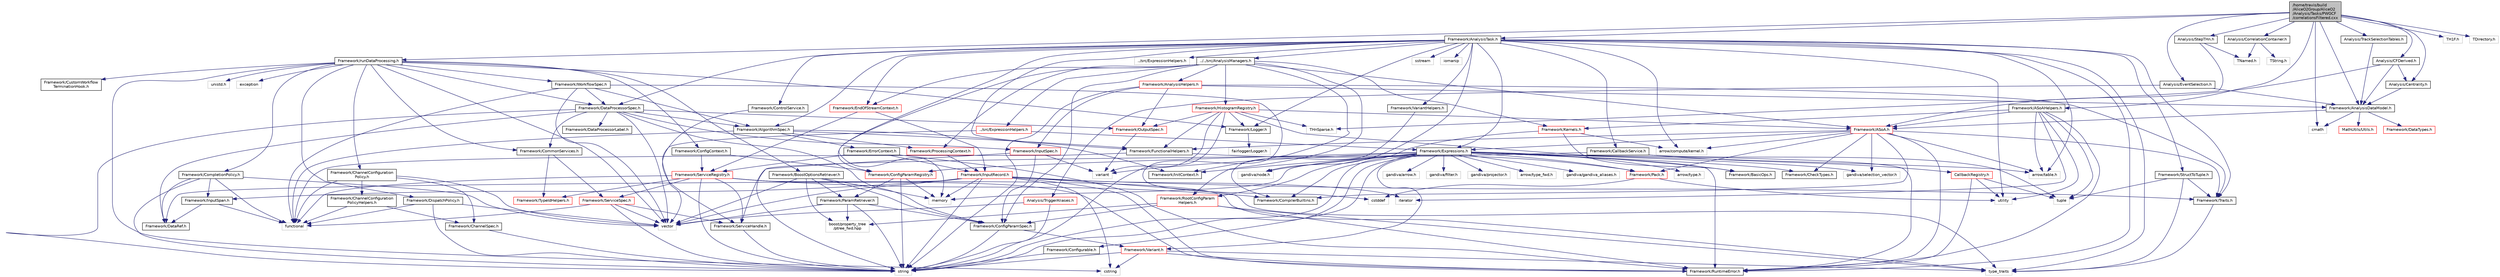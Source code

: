 digraph "/home/travis/build/AliceO2Group/AliceO2/Analysis/Tasks/PWGCF/correlationsFiltered.cxx"
{
 // INTERACTIVE_SVG=YES
  bgcolor="transparent";
  edge [fontname="Helvetica",fontsize="10",labelfontname="Helvetica",labelfontsize="10"];
  node [fontname="Helvetica",fontsize="10",shape=record];
  Node0 [label="/home/travis/build\l/AliceO2Group/AliceO2\l/Analysis/Tasks/PWGCF\l/correlationsFiltered.cxx",height=0.2,width=0.4,color="black", fillcolor="grey75", style="filled", fontcolor="black"];
  Node0 -> Node1 [color="midnightblue",fontsize="10",style="solid",fontname="Helvetica"];
  Node1 [label="Framework/runDataProcessing.h",height=0.2,width=0.4,color="black",URL="$db/dd0/runDataProcessing_8h.html"];
  Node1 -> Node2 [color="midnightblue",fontsize="10",style="solid",fontname="Helvetica"];
  Node2 [label="Framework/ChannelConfiguration\lPolicy.h",height=0.2,width=0.4,color="black",URL="$dd/d0f/ChannelConfigurationPolicy_8h.html"];
  Node2 -> Node3 [color="midnightblue",fontsize="10",style="solid",fontname="Helvetica"];
  Node3 [label="Framework/ChannelConfiguration\lPolicyHelpers.h",height=0.2,width=0.4,color="black",URL="$d6/d05/ChannelConfigurationPolicyHelpers_8h.html"];
  Node3 -> Node4 [color="midnightblue",fontsize="10",style="solid",fontname="Helvetica"];
  Node4 [label="Framework/ChannelSpec.h",height=0.2,width=0.4,color="black",URL="$d6/d72/ChannelSpec_8h.html"];
  Node4 -> Node5 [color="midnightblue",fontsize="10",style="solid",fontname="Helvetica"];
  Node5 [label="string",height=0.2,width=0.4,color="grey75"];
  Node3 -> Node6 [color="midnightblue",fontsize="10",style="solid",fontname="Helvetica"];
  Node6 [label="functional",height=0.2,width=0.4,color="grey75"];
  Node2 -> Node4 [color="midnightblue",fontsize="10",style="solid",fontname="Helvetica"];
  Node2 -> Node7 [color="midnightblue",fontsize="10",style="solid",fontname="Helvetica"];
  Node7 [label="vector",height=0.2,width=0.4,color="grey75"];
  Node2 -> Node6 [color="midnightblue",fontsize="10",style="solid",fontname="Helvetica"];
  Node1 -> Node8 [color="midnightblue",fontsize="10",style="solid",fontname="Helvetica"];
  Node8 [label="Framework/CompletionPolicy.h",height=0.2,width=0.4,color="black",URL="$df/dd6/CompletionPolicy_8h.html"];
  Node8 -> Node9 [color="midnightblue",fontsize="10",style="solid",fontname="Helvetica"];
  Node9 [label="Framework/DataRef.h",height=0.2,width=0.4,color="black",URL="$d5/dfb/DataRef_8h.html"];
  Node8 -> Node10 [color="midnightblue",fontsize="10",style="solid",fontname="Helvetica"];
  Node10 [label="Framework/InputSpan.h",height=0.2,width=0.4,color="black",URL="$da/d0f/InputSpan_8h.html"];
  Node10 -> Node9 [color="midnightblue",fontsize="10",style="solid",fontname="Helvetica"];
  Node10 -> Node6 [color="midnightblue",fontsize="10",style="solid",fontname="Helvetica"];
  Node8 -> Node6 [color="midnightblue",fontsize="10",style="solid",fontname="Helvetica"];
  Node8 -> Node5 [color="midnightblue",fontsize="10",style="solid",fontname="Helvetica"];
  Node8 -> Node7 [color="midnightblue",fontsize="10",style="solid",fontname="Helvetica"];
  Node1 -> Node11 [color="midnightblue",fontsize="10",style="solid",fontname="Helvetica"];
  Node11 [label="Framework/DispatchPolicy.h",height=0.2,width=0.4,color="black",URL="$da/de6/DispatchPolicy_8h.html"];
  Node11 -> Node6 [color="midnightblue",fontsize="10",style="solid",fontname="Helvetica"];
  Node11 -> Node5 [color="midnightblue",fontsize="10",style="solid",fontname="Helvetica"];
  Node11 -> Node7 [color="midnightblue",fontsize="10",style="solid",fontname="Helvetica"];
  Node1 -> Node12 [color="midnightblue",fontsize="10",style="solid",fontname="Helvetica"];
  Node12 [label="Framework/DataProcessorSpec.h",height=0.2,width=0.4,color="black",URL="$d0/df4/DataProcessorSpec_8h.html"];
  Node12 -> Node13 [color="midnightblue",fontsize="10",style="solid",fontname="Helvetica"];
  Node13 [label="Framework/AlgorithmSpec.h",height=0.2,width=0.4,color="black",URL="$d0/d14/AlgorithmSpec_8h.html"];
  Node13 -> Node14 [color="midnightblue",fontsize="10",style="solid",fontname="Helvetica"];
  Node14 [label="Framework/ProcessingContext.h",height=0.2,width=0.4,color="red",URL="$de/d6a/ProcessingContext_8h.html"];
  Node14 -> Node15 [color="midnightblue",fontsize="10",style="solid",fontname="Helvetica"];
  Node15 [label="Framework/InputRecord.h",height=0.2,width=0.4,color="red",URL="$d6/d5c/InputRecord_8h.html"];
  Node15 -> Node9 [color="midnightblue",fontsize="10",style="solid",fontname="Helvetica"];
  Node15 -> Node10 [color="midnightblue",fontsize="10",style="solid",fontname="Helvetica"];
  Node15 -> Node34 [color="midnightblue",fontsize="10",style="solid",fontname="Helvetica"];
  Node34 [label="Framework/Traits.h",height=0.2,width=0.4,color="black",URL="$db/d31/Traits_8h.html"];
  Node34 -> Node33 [color="midnightblue",fontsize="10",style="solid",fontname="Helvetica"];
  Node33 [label="type_traits",height=0.2,width=0.4,color="grey75"];
  Node15 -> Node20 [color="midnightblue",fontsize="10",style="solid",fontname="Helvetica"];
  Node20 [label="Framework/RuntimeError.h",height=0.2,width=0.4,color="black",URL="$d1/d76/RuntimeError_8h.html"];
  Node15 -> Node97 [color="midnightblue",fontsize="10",style="solid",fontname="Helvetica"];
  Node97 [label="iterator",height=0.2,width=0.4,color="grey75"];
  Node15 -> Node5 [color="midnightblue",fontsize="10",style="solid",fontname="Helvetica"];
  Node15 -> Node7 [color="midnightblue",fontsize="10",style="solid",fontname="Helvetica"];
  Node15 -> Node57 [color="midnightblue",fontsize="10",style="solid",fontname="Helvetica"];
  Node57 [label="cstring",height=0.2,width=0.4,color="grey75"];
  Node15 -> Node27 [color="midnightblue",fontsize="10",style="solid",fontname="Helvetica"];
  Node27 [label="memory",height=0.2,width=0.4,color="grey75"];
  Node15 -> Node33 [color="midnightblue",fontsize="10",style="solid",fontname="Helvetica"];
  Node13 -> Node121 [color="midnightblue",fontsize="10",style="solid",fontname="Helvetica"];
  Node121 [label="Framework/ErrorContext.h",height=0.2,width=0.4,color="black",URL="$d7/dad/ErrorContext_8h.html"];
  Node121 -> Node15 [color="midnightblue",fontsize="10",style="solid",fontname="Helvetica"];
  Node121 -> Node110 [color="midnightblue",fontsize="10",style="solid",fontname="Helvetica"];
  Node110 [label="Framework/ServiceRegistry.h",height=0.2,width=0.4,color="red",URL="$d8/d17/ServiceRegistry_8h.html"];
  Node110 -> Node111 [color="midnightblue",fontsize="10",style="solid",fontname="Helvetica"];
  Node111 [label="Framework/ServiceHandle.h",height=0.2,width=0.4,color="black",URL="$d3/d28/ServiceHandle_8h.html"];
  Node111 -> Node5 [color="midnightblue",fontsize="10",style="solid",fontname="Helvetica"];
  Node110 -> Node112 [color="midnightblue",fontsize="10",style="solid",fontname="Helvetica"];
  Node112 [label="Framework/ServiceSpec.h",height=0.2,width=0.4,color="red",URL="$d4/d61/ServiceSpec_8h.html"];
  Node112 -> Node111 [color="midnightblue",fontsize="10",style="solid",fontname="Helvetica"];
  Node112 -> Node6 [color="midnightblue",fontsize="10",style="solid",fontname="Helvetica"];
  Node112 -> Node5 [color="midnightblue",fontsize="10",style="solid",fontname="Helvetica"];
  Node112 -> Node7 [color="midnightblue",fontsize="10",style="solid",fontname="Helvetica"];
  Node110 -> Node119 [color="midnightblue",fontsize="10",style="solid",fontname="Helvetica"];
  Node119 [label="Framework/CompilerBuiltins.h",height=0.2,width=0.4,color="black",URL="$d9/de8/CompilerBuiltins_8h.html"];
  Node110 -> Node115 [color="midnightblue",fontsize="10",style="solid",fontname="Helvetica"];
  Node115 [label="Framework/TypeIdHelpers.h",height=0.2,width=0.4,color="red",URL="$d2/d9a/TypeIdHelpers_8h.html"];
  Node110 -> Node20 [color="midnightblue",fontsize="10",style="solid",fontname="Helvetica"];
  Node110 -> Node6 [color="midnightblue",fontsize="10",style="solid",fontname="Helvetica"];
  Node110 -> Node5 [color="midnightblue",fontsize="10",style="solid",fontname="Helvetica"];
  Node110 -> Node33 [color="midnightblue",fontsize="10",style="solid",fontname="Helvetica"];
  Node121 -> Node20 [color="midnightblue",fontsize="10",style="solid",fontname="Helvetica"];
  Node13 -> Node122 [color="midnightblue",fontsize="10",style="solid",fontname="Helvetica"];
  Node122 [label="Framework/InitContext.h",height=0.2,width=0.4,color="black",URL="$d4/d2b/InitContext_8h.html"];
  Node13 -> Node123 [color="midnightblue",fontsize="10",style="solid",fontname="Helvetica"];
  Node123 [label="Framework/FunctionalHelpers.h",height=0.2,width=0.4,color="black",URL="$de/d9b/FunctionalHelpers_8h.html"];
  Node123 -> Node124 [color="midnightblue",fontsize="10",style="solid",fontname="Helvetica"];
  Node124 [label="Framework/Pack.h",height=0.2,width=0.4,color="red",URL="$dd/dce/Pack_8h.html"];
  Node124 -> Node95 [color="midnightblue",fontsize="10",style="solid",fontname="Helvetica"];
  Node95 [label="cstddef",height=0.2,width=0.4,color="grey75"];
  Node124 -> Node39 [color="midnightblue",fontsize="10",style="solid",fontname="Helvetica"];
  Node39 [label="utility",height=0.2,width=0.4,color="grey75"];
  Node123 -> Node6 [color="midnightblue",fontsize="10",style="solid",fontname="Helvetica"];
  Node13 -> Node6 [color="midnightblue",fontsize="10",style="solid",fontname="Helvetica"];
  Node12 -> Node83 [color="midnightblue",fontsize="10",style="solid",fontname="Helvetica"];
  Node83 [label="Framework/ConfigParamSpec.h",height=0.2,width=0.4,color="black",URL="$d0/d1c/ConfigParamSpec_8h.html"];
  Node83 -> Node84 [color="midnightblue",fontsize="10",style="solid",fontname="Helvetica"];
  Node84 [label="Framework/Variant.h",height=0.2,width=0.4,color="red",URL="$de/d56/Variant_8h.html"];
  Node84 -> Node20 [color="midnightblue",fontsize="10",style="solid",fontname="Helvetica"];
  Node84 -> Node33 [color="midnightblue",fontsize="10",style="solid",fontname="Helvetica"];
  Node84 -> Node57 [color="midnightblue",fontsize="10",style="solid",fontname="Helvetica"];
  Node84 -> Node5 [color="midnightblue",fontsize="10",style="solid",fontname="Helvetica"];
  Node83 -> Node5 [color="midnightblue",fontsize="10",style="solid",fontname="Helvetica"];
  Node12 -> Node125 [color="midnightblue",fontsize="10",style="solid",fontname="Helvetica"];
  Node125 [label="Framework/DataProcessorLabel.h",height=0.2,width=0.4,color="black",URL="$d1/df2/DataProcessorLabel_8h.html"];
  Node12 -> Node9 [color="midnightblue",fontsize="10",style="solid",fontname="Helvetica"];
  Node12 -> Node65 [color="midnightblue",fontsize="10",style="solid",fontname="Helvetica"];
  Node65 [label="Framework/InputSpec.h",height=0.2,width=0.4,color="red",URL="$d5/d3f/InputSpec_8h.html"];
  Node65 -> Node83 [color="midnightblue",fontsize="10",style="solid",fontname="Helvetica"];
  Node65 -> Node5 [color="midnightblue",fontsize="10",style="solid",fontname="Helvetica"];
  Node65 -> Node64 [color="midnightblue",fontsize="10",style="solid",fontname="Helvetica"];
  Node64 [label="variant",height=0.2,width=0.4,color="grey75"];
  Node12 -> Node53 [color="midnightblue",fontsize="10",style="solid",fontname="Helvetica"];
  Node53 [label="Framework/OutputSpec.h",height=0.2,width=0.4,color="red",URL="$db/d2d/OutputSpec_8h.html"];
  Node53 -> Node64 [color="midnightblue",fontsize="10",style="solid",fontname="Helvetica"];
  Node12 -> Node126 [color="midnightblue",fontsize="10",style="solid",fontname="Helvetica"];
  Node126 [label="Framework/CommonServices.h",height=0.2,width=0.4,color="black",URL="$d8/d02/CommonServices_8h.html"];
  Node126 -> Node112 [color="midnightblue",fontsize="10",style="solid",fontname="Helvetica"];
  Node126 -> Node115 [color="midnightblue",fontsize="10",style="solid",fontname="Helvetica"];
  Node12 -> Node5 [color="midnightblue",fontsize="10",style="solid",fontname="Helvetica"];
  Node12 -> Node7 [color="midnightblue",fontsize="10",style="solid",fontname="Helvetica"];
  Node1 -> Node127 [color="midnightblue",fontsize="10",style="solid",fontname="Helvetica"];
  Node127 [label="Framework/WorkflowSpec.h",height=0.2,width=0.4,color="black",URL="$df/da1/WorkflowSpec_8h.html"];
  Node127 -> Node12 [color="midnightblue",fontsize="10",style="solid",fontname="Helvetica"];
  Node127 -> Node13 [color="midnightblue",fontsize="10",style="solid",fontname="Helvetica"];
  Node127 -> Node7 [color="midnightblue",fontsize="10",style="solid",fontname="Helvetica"];
  Node127 -> Node6 [color="midnightblue",fontsize="10",style="solid",fontname="Helvetica"];
  Node127 -> Node95 [color="midnightblue",fontsize="10",style="solid",fontname="Helvetica"];
  Node1 -> Node128 [color="midnightblue",fontsize="10",style="solid",fontname="Helvetica"];
  Node128 [label="Framework/ConfigContext.h",height=0.2,width=0.4,color="black",URL="$d7/d2e/ConfigContext_8h.html"];
  Node128 -> Node129 [color="midnightblue",fontsize="10",style="solid",fontname="Helvetica"];
  Node129 [label="Framework/ConfigParamRegistry.h",height=0.2,width=0.4,color="red",URL="$de/dc6/ConfigParamRegistry_8h.html"];
  Node129 -> Node130 [color="midnightblue",fontsize="10",style="solid",fontname="Helvetica"];
  Node130 [label="Framework/ParamRetriever.h",height=0.2,width=0.4,color="black",URL="$df/d72/ParamRetriever_8h.html"];
  Node130 -> Node83 [color="midnightblue",fontsize="10",style="solid",fontname="Helvetica"];
  Node130 -> Node131 [color="midnightblue",fontsize="10",style="solid",fontname="Helvetica"];
  Node131 [label="boost/property_tree\l/ptree_fwd.hpp",height=0.2,width=0.4,color="grey75"];
  Node130 -> Node5 [color="midnightblue",fontsize="10",style="solid",fontname="Helvetica"];
  Node130 -> Node7 [color="midnightblue",fontsize="10",style="solid",fontname="Helvetica"];
  Node129 -> Node27 [color="midnightblue",fontsize="10",style="solid",fontname="Helvetica"];
  Node129 -> Node5 [color="midnightblue",fontsize="10",style="solid",fontname="Helvetica"];
  Node128 -> Node110 [color="midnightblue",fontsize="10",style="solid",fontname="Helvetica"];
  Node1 -> Node134 [color="midnightblue",fontsize="10",style="solid",fontname="Helvetica"];
  Node134 [label="Framework/BoostOptionsRetriever.h",height=0.2,width=0.4,color="black",URL="$d3/d7e/BoostOptionsRetriever_8h.html"];
  Node134 -> Node83 [color="midnightblue",fontsize="10",style="solid",fontname="Helvetica"];
  Node134 -> Node130 [color="midnightblue",fontsize="10",style="solid",fontname="Helvetica"];
  Node134 -> Node131 [color="midnightblue",fontsize="10",style="solid",fontname="Helvetica"];
  Node134 -> Node27 [color="midnightblue",fontsize="10",style="solid",fontname="Helvetica"];
  Node134 -> Node7 [color="midnightblue",fontsize="10",style="solid",fontname="Helvetica"];
  Node1 -> Node135 [color="midnightblue",fontsize="10",style="solid",fontname="Helvetica"];
  Node135 [label="Framework/CustomWorkflow\lTerminationHook.h",height=0.2,width=0.4,color="black",URL="$da/def/CustomWorkflowTerminationHook_8h.html"];
  Node1 -> Node126 [color="midnightblue",fontsize="10",style="solid",fontname="Helvetica"];
  Node1 -> Node136 [color="midnightblue",fontsize="10",style="solid",fontname="Helvetica"];
  Node136 [label="Framework/Logger.h",height=0.2,width=0.4,color="black",URL="$dd/da4/Logger_8h.html"];
  Node136 -> Node137 [color="midnightblue",fontsize="10",style="solid",fontname="Helvetica"];
  Node137 [label="fairlogger/Logger.h",height=0.2,width=0.4,color="grey75"];
  Node1 -> Node138 [color="midnightblue",fontsize="10",style="solid",fontname="Helvetica"];
  Node138 [label="unistd.h",height=0.2,width=0.4,color="grey75"];
  Node1 -> Node7 [color="midnightblue",fontsize="10",style="solid",fontname="Helvetica"];
  Node1 -> Node57 [color="midnightblue",fontsize="10",style="solid",fontname="Helvetica"];
  Node1 -> Node139 [color="midnightblue",fontsize="10",style="solid",fontname="Helvetica"];
  Node139 [label="exception",height=0.2,width=0.4,color="grey75"];
  Node0 -> Node140 [color="midnightblue",fontsize="10",style="solid",fontname="Helvetica"];
  Node140 [label="Framework/AnalysisTask.h",height=0.2,width=0.4,color="black",URL="$d6/d57/AnalysisTask_8h.html"];
  Node140 -> Node141 [color="midnightblue",fontsize="10",style="solid",fontname="Helvetica"];
  Node141 [label="../../src/AnalysisManagers.h",height=0.2,width=0.4,color="black",URL="$df/db8/AnalysisManagers_8h.html"];
  Node141 -> Node142 [color="midnightblue",fontsize="10",style="solid",fontname="Helvetica"];
  Node142 [label="Framework/AnalysisHelpers.h",height=0.2,width=0.4,color="red",URL="$db/d34/AnalysisHelpers_8h.html"];
  Node142 -> Node34 [color="midnightblue",fontsize="10",style="solid",fontname="Helvetica"];
  Node142 -> Node171 [color="midnightblue",fontsize="10",style="solid",fontname="Helvetica"];
  Node171 [label="Framework/AnalysisDataModel.h",height=0.2,width=0.4,color="black",URL="$d2/d8c/AnalysisDataModel_8h.html"];
  Node171 -> Node144 [color="midnightblue",fontsize="10",style="solid",fontname="Helvetica"];
  Node144 [label="Framework/ASoA.h",height=0.2,width=0.4,color="red",URL="$de/d33/ASoA_8h.html"];
  Node144 -> Node124 [color="midnightblue",fontsize="10",style="solid",fontname="Helvetica"];
  Node144 -> Node91 [color="midnightblue",fontsize="10",style="solid",fontname="Helvetica"];
  Node91 [label="Framework/CheckTypes.h",height=0.2,width=0.4,color="black",URL="$d1/d00/CheckTypes_8h.html"];
  Node144 -> Node123 [color="midnightblue",fontsize="10",style="solid",fontname="Helvetica"];
  Node144 -> Node119 [color="midnightblue",fontsize="10",style="solid",fontname="Helvetica"];
  Node144 -> Node34 [color="midnightblue",fontsize="10",style="solid",fontname="Helvetica"];
  Node144 -> Node145 [color="midnightblue",fontsize="10",style="solid",fontname="Helvetica"];
  Node145 [label="Framework/Expressions.h",height=0.2,width=0.4,color="black",URL="$d0/d91/Expressions_8h.html"];
  Node145 -> Node146 [color="midnightblue",fontsize="10",style="solid",fontname="Helvetica"];
  Node146 [label="Framework/BasicOps.h",height=0.2,width=0.4,color="black",URL="$dd/dc2/BasicOps_8h.html"];
  Node145 -> Node119 [color="midnightblue",fontsize="10",style="solid",fontname="Helvetica"];
  Node145 -> Node124 [color="midnightblue",fontsize="10",style="solid",fontname="Helvetica"];
  Node145 -> Node91 [color="midnightblue",fontsize="10",style="solid",fontname="Helvetica"];
  Node145 -> Node147 [color="midnightblue",fontsize="10",style="solid",fontname="Helvetica"];
  Node147 [label="Framework/Configurable.h",height=0.2,width=0.4,color="black",URL="$d9/dff/Configurable_8h.html"];
  Node147 -> Node5 [color="midnightblue",fontsize="10",style="solid",fontname="Helvetica"];
  Node145 -> Node84 [color="midnightblue",fontsize="10",style="solid",fontname="Helvetica"];
  Node145 -> Node122 [color="midnightblue",fontsize="10",style="solid",fontname="Helvetica"];
  Node145 -> Node129 [color="midnightblue",fontsize="10",style="solid",fontname="Helvetica"];
  Node145 -> Node148 [color="midnightblue",fontsize="10",style="solid",fontname="Helvetica"];
  Node148 [label="Framework/RootConfigParam\lHelpers.h",height=0.2,width=0.4,color="red",URL="$da/d88/RootConfigParamHelpers_8h.html"];
  Node148 -> Node83 [color="midnightblue",fontsize="10",style="solid",fontname="Helvetica"];
  Node148 -> Node20 [color="midnightblue",fontsize="10",style="solid",fontname="Helvetica"];
  Node148 -> Node131 [color="midnightblue",fontsize="10",style="solid",fontname="Helvetica"];
  Node148 -> Node33 [color="midnightblue",fontsize="10",style="solid",fontname="Helvetica"];
  Node145 -> Node20 [color="midnightblue",fontsize="10",style="solid",fontname="Helvetica"];
  Node145 -> Node149 [color="midnightblue",fontsize="10",style="solid",fontname="Helvetica"];
  Node149 [label="arrow/type_fwd.h",height=0.2,width=0.4,color="grey75"];
  Node145 -> Node150 [color="midnightblue",fontsize="10",style="solid",fontname="Helvetica"];
  Node150 [label="gandiva/gandiva_aliases.h",height=0.2,width=0.4,color="grey75"];
  Node145 -> Node151 [color="midnightblue",fontsize="10",style="solid",fontname="Helvetica"];
  Node151 [label="arrow/type.h",height=0.2,width=0.4,color="grey75"];
  Node145 -> Node152 [color="midnightblue",fontsize="10",style="solid",fontname="Helvetica"];
  Node152 [label="gandiva/arrow.h",height=0.2,width=0.4,color="grey75"];
  Node145 -> Node153 [color="midnightblue",fontsize="10",style="solid",fontname="Helvetica"];
  Node153 [label="arrow/table.h",height=0.2,width=0.4,color="grey75"];
  Node145 -> Node154 [color="midnightblue",fontsize="10",style="solid",fontname="Helvetica"];
  Node154 [label="gandiva/selection_vector.h",height=0.2,width=0.4,color="grey75"];
  Node145 -> Node155 [color="midnightblue",fontsize="10",style="solid",fontname="Helvetica"];
  Node155 [label="gandiva/node.h",height=0.2,width=0.4,color="grey75"];
  Node145 -> Node156 [color="midnightblue",fontsize="10",style="solid",fontname="Helvetica"];
  Node156 [label="gandiva/filter.h",height=0.2,width=0.4,color="grey75"];
  Node145 -> Node157 [color="midnightblue",fontsize="10",style="solid",fontname="Helvetica"];
  Node157 [label="gandiva/projector.h",height=0.2,width=0.4,color="grey75"];
  Node145 -> Node64 [color="midnightblue",fontsize="10",style="solid",fontname="Helvetica"];
  Node145 -> Node5 [color="midnightblue",fontsize="10",style="solid",fontname="Helvetica"];
  Node145 -> Node27 [color="midnightblue",fontsize="10",style="solid",fontname="Helvetica"];
  Node144 -> Node20 [color="midnightblue",fontsize="10",style="solid",fontname="Helvetica"];
  Node144 -> Node153 [color="midnightblue",fontsize="10",style="solid",fontname="Helvetica"];
  Node144 -> Node161 [color="midnightblue",fontsize="10",style="solid",fontname="Helvetica"];
  Node161 [label="arrow/compute/kernel.h",height=0.2,width=0.4,color="grey75"];
  Node144 -> Node154 [color="midnightblue",fontsize="10",style="solid",fontname="Helvetica"];
  Node171 -> Node172 [color="midnightblue",fontsize="10",style="solid",fontname="Helvetica"];
  Node172 [label="MathUtils/Utils.h",height=0.2,width=0.4,color="red",URL="$d9/d52/Common_2MathUtils_2include_2MathUtils_2Utils_8h.html"];
  Node171 -> Node176 [color="midnightblue",fontsize="10",style="solid",fontname="Helvetica"];
  Node176 [label="cmath",height=0.2,width=0.4,color="grey75"];
  Node171 -> Node182 [color="midnightblue",fontsize="10",style="solid",fontname="Helvetica"];
  Node182 [label="Framework/DataTypes.h",height=0.2,width=0.4,color="red",URL="$d2/d12/DataTypes_8h.html"];
  Node142 -> Node53 [color="midnightblue",fontsize="10",style="solid",fontname="Helvetica"];
  Node142 -> Node65 [color="midnightblue",fontsize="10",style="solid",fontname="Helvetica"];
  Node142 -> Node5 [color="midnightblue",fontsize="10",style="solid",fontname="Helvetica"];
  Node141 -> Node185 [color="midnightblue",fontsize="10",style="solid",fontname="Helvetica"];
  Node185 [label="Framework/Kernels.h",height=0.2,width=0.4,color="red",URL="$d0/d92/Kernels_8h.html"];
  Node185 -> Node146 [color="midnightblue",fontsize="10",style="solid",fontname="Helvetica"];
  Node185 -> Node161 [color="midnightblue",fontsize="10",style="solid",fontname="Helvetica"];
  Node185 -> Node5 [color="midnightblue",fontsize="10",style="solid",fontname="Helvetica"];
  Node141 -> Node144 [color="midnightblue",fontsize="10",style="solid",fontname="Helvetica"];
  Node141 -> Node14 [color="midnightblue",fontsize="10",style="solid",fontname="Helvetica"];
  Node141 -> Node187 [color="midnightblue",fontsize="10",style="solid",fontname="Helvetica"];
  Node187 [label="Framework/EndOfStreamContext.h",height=0.2,width=0.4,color="red",URL="$d0/d77/EndOfStreamContext_8h.html"];
  Node187 -> Node15 [color="midnightblue",fontsize="10",style="solid",fontname="Helvetica"];
  Node187 -> Node110 [color="midnightblue",fontsize="10",style="solid",fontname="Helvetica"];
  Node141 -> Node188 [color="midnightblue",fontsize="10",style="solid",fontname="Helvetica"];
  Node188 [label="Framework/HistogramRegistry.h",height=0.2,width=0.4,color="red",URL="$da/dd6/HistogramRegistry_8h.html"];
  Node188 -> Node144 [color="midnightblue",fontsize="10",style="solid",fontname="Helvetica"];
  Node188 -> Node123 [color="midnightblue",fontsize="10",style="solid",fontname="Helvetica"];
  Node188 -> Node136 [color="midnightblue",fontsize="10",style="solid",fontname="Helvetica"];
  Node188 -> Node53 [color="midnightblue",fontsize="10",style="solid",fontname="Helvetica"];
  Node188 -> Node20 [color="midnightblue",fontsize="10",style="solid",fontname="Helvetica"];
  Node188 -> Node193 [color="midnightblue",fontsize="10",style="solid",fontname="Helvetica"];
  Node193 [label="THnSparse.h",height=0.2,width=0.4,color="grey75"];
  Node188 -> Node5 [color="midnightblue",fontsize="10",style="solid",fontname="Helvetica"];
  Node188 -> Node64 [color="midnightblue",fontsize="10",style="solid",fontname="Helvetica"];
  Node141 -> Node83 [color="midnightblue",fontsize="10",style="solid",fontname="Helvetica"];
  Node141 -> Node129 [color="midnightblue",fontsize="10",style="solid",fontname="Helvetica"];
  Node141 -> Node122 [color="midnightblue",fontsize="10",style="solid",fontname="Helvetica"];
  Node141 -> Node148 [color="midnightblue",fontsize="10",style="solid",fontname="Helvetica"];
  Node141 -> Node198 [color="midnightblue",fontsize="10",style="solid",fontname="Helvetica"];
  Node198 [label="../src/ExpressionHelpers.h",height=0.2,width=0.4,color="red",URL="$d1/d83/ExpressionHelpers_8h.html"];
  Node198 -> Node145 [color="midnightblue",fontsize="10",style="solid",fontname="Helvetica"];
  Node198 -> Node7 [color="midnightblue",fontsize="10",style="solid",fontname="Helvetica"];
  Node140 -> Node13 [color="midnightblue",fontsize="10",style="solid",fontname="Helvetica"];
  Node140 -> Node200 [color="midnightblue",fontsize="10",style="solid",fontname="Helvetica"];
  Node200 [label="Framework/CallbackService.h",height=0.2,width=0.4,color="black",URL="$d9/d7f/CallbackService_8h.html"];
  Node200 -> Node201 [color="midnightblue",fontsize="10",style="solid",fontname="Helvetica"];
  Node201 [label="CallbackRegistry.h",height=0.2,width=0.4,color="red",URL="$d7/d3e/CallbackRegistry_8h.html",tooltip="A generic registry for callbacks. "];
  Node201 -> Node20 [color="midnightblue",fontsize="10",style="solid",fontname="Helvetica"];
  Node201 -> Node163 [color="midnightblue",fontsize="10",style="solid",fontname="Helvetica"];
  Node163 [label="tuple",height=0.2,width=0.4,color="grey75"];
  Node201 -> Node39 [color="midnightblue",fontsize="10",style="solid",fontname="Helvetica"];
  Node200 -> Node111 [color="midnightblue",fontsize="10",style="solid",fontname="Helvetica"];
  Node200 -> Node163 [color="midnightblue",fontsize="10",style="solid",fontname="Helvetica"];
  Node140 -> Node202 [color="midnightblue",fontsize="10",style="solid",fontname="Helvetica"];
  Node202 [label="Framework/ControlService.h",height=0.2,width=0.4,color="black",URL="$d2/d43/ControlService_8h.html"];
  Node202 -> Node111 [color="midnightblue",fontsize="10",style="solid",fontname="Helvetica"];
  Node140 -> Node12 [color="midnightblue",fontsize="10",style="solid",fontname="Helvetica"];
  Node140 -> Node145 [color="midnightblue",fontsize="10",style="solid",fontname="Helvetica"];
  Node140 -> Node203 [color="midnightblue",fontsize="10",style="solid",fontname="Helvetica"];
  Node203 [label="../src/ExpressionHelpers.h",height=0.2,width=0.4,color="grey75"];
  Node140 -> Node187 [color="midnightblue",fontsize="10",style="solid",fontname="Helvetica"];
  Node140 -> Node136 [color="midnightblue",fontsize="10",style="solid",fontname="Helvetica"];
  Node140 -> Node162 [color="midnightblue",fontsize="10",style="solid",fontname="Helvetica"];
  Node162 [label="Framework/StructToTuple.h",height=0.2,width=0.4,color="black",URL="$db/d4f/StructToTuple_8h.html"];
  Node162 -> Node34 [color="midnightblue",fontsize="10",style="solid",fontname="Helvetica"];
  Node162 -> Node163 [color="midnightblue",fontsize="10",style="solid",fontname="Helvetica"];
  Node162 -> Node33 [color="midnightblue",fontsize="10",style="solid",fontname="Helvetica"];
  Node140 -> Node123 [color="midnightblue",fontsize="10",style="solid",fontname="Helvetica"];
  Node140 -> Node34 [color="midnightblue",fontsize="10",style="solid",fontname="Helvetica"];
  Node140 -> Node164 [color="midnightblue",fontsize="10",style="solid",fontname="Helvetica"];
  Node164 [label="Framework/VariantHelpers.h",height=0.2,width=0.4,color="black",URL="$d7/dbe/VariantHelpers_8h.html"];
  Node164 -> Node119 [color="midnightblue",fontsize="10",style="solid",fontname="Helvetica"];
  Node140 -> Node20 [color="midnightblue",fontsize="10",style="solid",fontname="Helvetica"];
  Node140 -> Node161 [color="midnightblue",fontsize="10",style="solid",fontname="Helvetica"];
  Node140 -> Node153 [color="midnightblue",fontsize="10",style="solid",fontname="Helvetica"];
  Node140 -> Node155 [color="midnightblue",fontsize="10",style="solid",fontname="Helvetica"];
  Node140 -> Node33 [color="midnightblue",fontsize="10",style="solid",fontname="Helvetica"];
  Node140 -> Node39 [color="midnightblue",fontsize="10",style="solid",fontname="Helvetica"];
  Node140 -> Node27 [color="midnightblue",fontsize="10",style="solid",fontname="Helvetica"];
  Node140 -> Node166 [color="midnightblue",fontsize="10",style="solid",fontname="Helvetica"];
  Node166 [label="sstream",height=0.2,width=0.4,color="grey75"];
  Node140 -> Node204 [color="midnightblue",fontsize="10",style="solid",fontname="Helvetica"];
  Node204 [label="iomanip",height=0.2,width=0.4,color="grey75"];
  Node0 -> Node171 [color="midnightblue",fontsize="10",style="solid",fontname="Helvetica"];
  Node0 -> Node205 [color="midnightblue",fontsize="10",style="solid",fontname="Helvetica"];
  Node205 [label="Framework/ASoAHelpers.h",height=0.2,width=0.4,color="black",URL="$d0/df7/ASoAHelpers_8h.html"];
  Node205 -> Node144 [color="midnightblue",fontsize="10",style="solid",fontname="Helvetica"];
  Node205 -> Node185 [color="midnightblue",fontsize="10",style="solid",fontname="Helvetica"];
  Node205 -> Node20 [color="midnightblue",fontsize="10",style="solid",fontname="Helvetica"];
  Node205 -> Node153 [color="midnightblue",fontsize="10",style="solid",fontname="Helvetica"];
  Node205 -> Node97 [color="midnightblue",fontsize="10",style="solid",fontname="Helvetica"];
  Node205 -> Node163 [color="midnightblue",fontsize="10",style="solid",fontname="Helvetica"];
  Node205 -> Node39 [color="midnightblue",fontsize="10",style="solid",fontname="Helvetica"];
  Node0 -> Node206 [color="midnightblue",fontsize="10",style="solid",fontname="Helvetica"];
  Node206 [label="Analysis/EventSelection.h",height=0.2,width=0.4,color="black",URL="$d2/d47/EventSelection_8h.html"];
  Node206 -> Node171 [color="midnightblue",fontsize="10",style="solid",fontname="Helvetica"];
  Node206 -> Node207 [color="midnightblue",fontsize="10",style="solid",fontname="Helvetica"];
  Node207 [label="Analysis/TriggerAliases.h",height=0.2,width=0.4,color="red",URL="$d6/d44/TriggerAliases_8h.html"];
  Node207 -> Node5 [color="midnightblue",fontsize="10",style="solid",fontname="Helvetica"];
  Node207 -> Node7 [color="midnightblue",fontsize="10",style="solid",fontname="Helvetica"];
  Node0 -> Node209 [color="midnightblue",fontsize="10",style="solid",fontname="Helvetica"];
  Node209 [label="Analysis/TrackSelectionTables.h",height=0.2,width=0.4,color="black",URL="$d5/d9a/TrackSelectionTables_8h.html"];
  Node209 -> Node171 [color="midnightblue",fontsize="10",style="solid",fontname="Helvetica"];
  Node0 -> Node210 [color="midnightblue",fontsize="10",style="solid",fontname="Helvetica"];
  Node210 [label="Analysis/Centrality.h",height=0.2,width=0.4,color="black",URL="$db/d48/Centrality_8h.html"];
  Node210 -> Node171 [color="midnightblue",fontsize="10",style="solid",fontname="Helvetica"];
  Node0 -> Node211 [color="midnightblue",fontsize="10",style="solid",fontname="Helvetica"];
  Node211 [label="Analysis/StepTHn.h",height=0.2,width=0.4,color="black",URL="$d6/d87/StepTHn_8h.html"];
  Node211 -> Node212 [color="midnightblue",fontsize="10",style="solid",fontname="Helvetica"];
  Node212 [label="TNamed.h",height=0.2,width=0.4,color="grey75"];
  Node211 -> Node193 [color="midnightblue",fontsize="10",style="solid",fontname="Helvetica"];
  Node0 -> Node213 [color="midnightblue",fontsize="10",style="solid",fontname="Helvetica"];
  Node213 [label="Analysis/CorrelationContainer.h",height=0.2,width=0.4,color="black",URL="$d3/d31/CorrelationContainer_8h.html"];
  Node213 -> Node212 [color="midnightblue",fontsize="10",style="solid",fontname="Helvetica"];
  Node213 -> Node214 [color="midnightblue",fontsize="10",style="solid",fontname="Helvetica"];
  Node214 [label="TString.h",height=0.2,width=0.4,color="grey75"];
  Node0 -> Node215 [color="midnightblue",fontsize="10",style="solid",fontname="Helvetica"];
  Node215 [label="Analysis/CFDerived.h",height=0.2,width=0.4,color="black",URL="$d8/d9f/CFDerived_8h.html"];
  Node215 -> Node144 [color="midnightblue",fontsize="10",style="solid",fontname="Helvetica"];
  Node215 -> Node171 [color="midnightblue",fontsize="10",style="solid",fontname="Helvetica"];
  Node215 -> Node210 [color="midnightblue",fontsize="10",style="solid",fontname="Helvetica"];
  Node0 -> Node216 [color="midnightblue",fontsize="10",style="solid",fontname="Helvetica"];
  Node216 [label="TH1F.h",height=0.2,width=0.4,color="grey75"];
  Node0 -> Node176 [color="midnightblue",fontsize="10",style="solid",fontname="Helvetica"];
  Node0 -> Node217 [color="midnightblue",fontsize="10",style="solid",fontname="Helvetica"];
  Node217 [label="TDirectory.h",height=0.2,width=0.4,color="grey75"];
}
